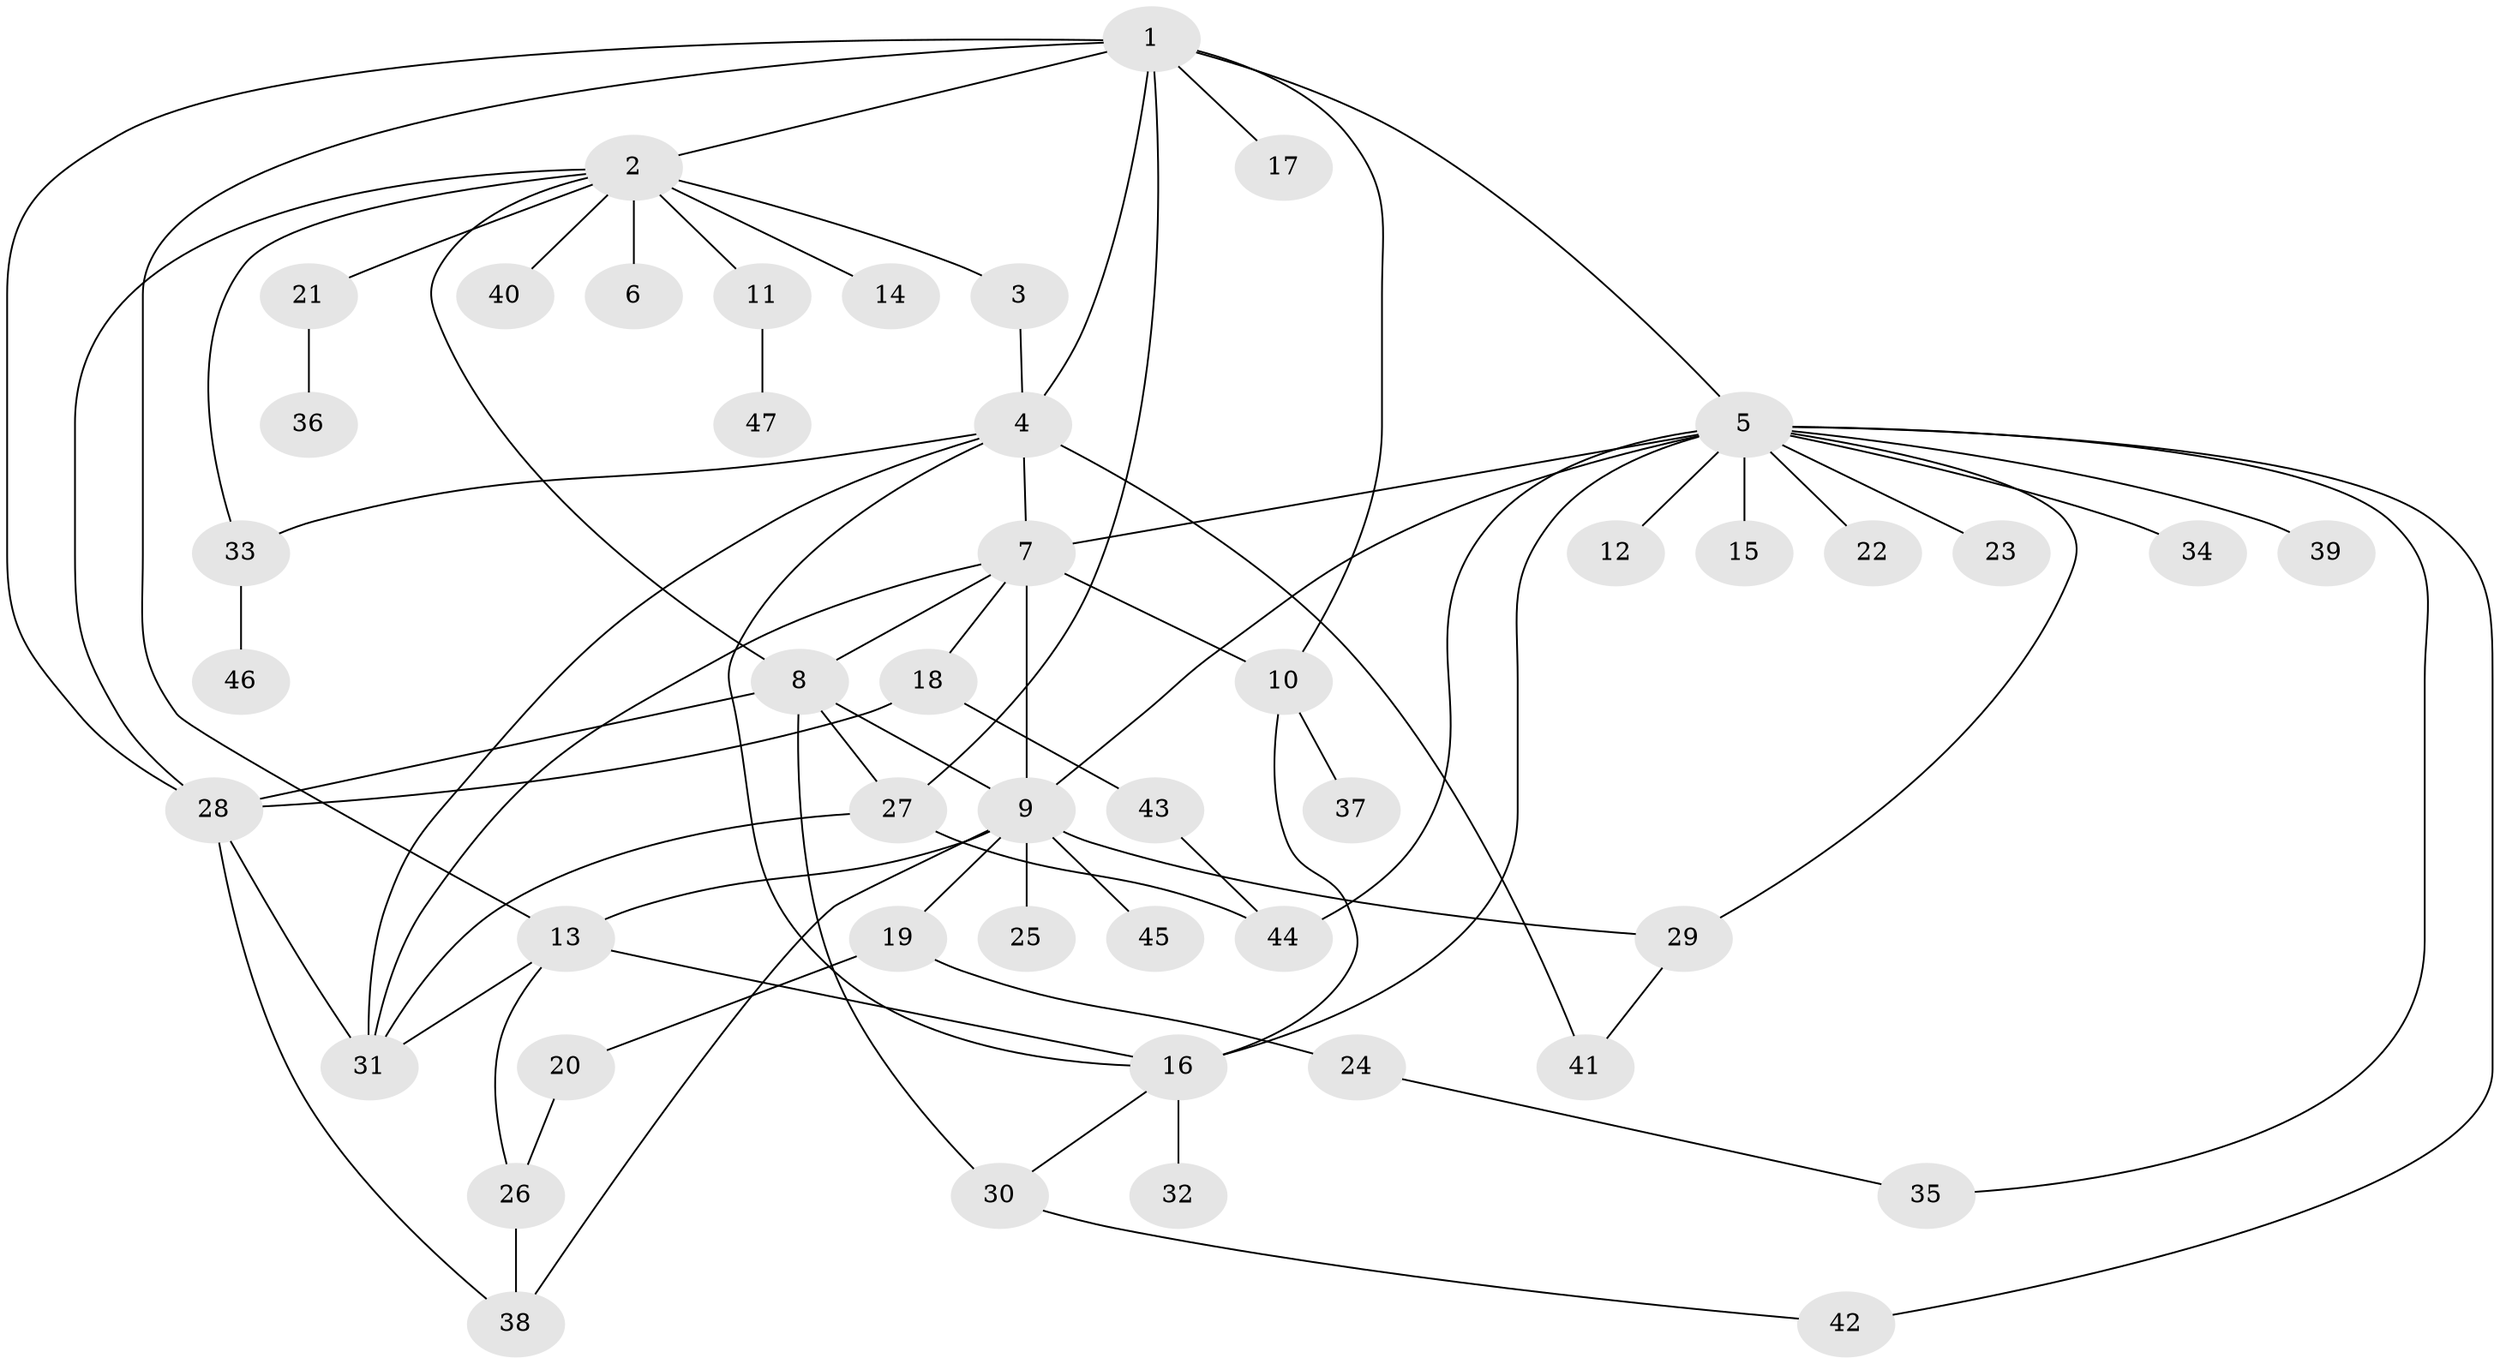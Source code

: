 // original degree distribution, {9: 0.021505376344086023, 13: 0.010752688172043012, 3: 0.12903225806451613, 10: 0.010752688172043012, 16: 0.010752688172043012, 1: 0.46236559139784944, 23: 0.010752688172043012, 5: 0.03225806451612903, 4: 0.06451612903225806, 2: 0.21505376344086022, 7: 0.021505376344086023, 6: 0.010752688172043012}
// Generated by graph-tools (version 1.1) at 2025/35/03/09/25 02:35:24]
// undirected, 47 vertices, 75 edges
graph export_dot {
graph [start="1"]
  node [color=gray90,style=filled];
  1;
  2;
  3;
  4;
  5;
  6;
  7;
  8;
  9;
  10;
  11;
  12;
  13;
  14;
  15;
  16;
  17;
  18;
  19;
  20;
  21;
  22;
  23;
  24;
  25;
  26;
  27;
  28;
  29;
  30;
  31;
  32;
  33;
  34;
  35;
  36;
  37;
  38;
  39;
  40;
  41;
  42;
  43;
  44;
  45;
  46;
  47;
  1 -- 2 [weight=1.0];
  1 -- 4 [weight=1.0];
  1 -- 5 [weight=1.0];
  1 -- 10 [weight=1.0];
  1 -- 13 [weight=1.0];
  1 -- 17 [weight=1.0];
  1 -- 27 [weight=1.0];
  1 -- 28 [weight=1.0];
  2 -- 3 [weight=1.0];
  2 -- 6 [weight=1.0];
  2 -- 8 [weight=1.0];
  2 -- 11 [weight=2.0];
  2 -- 14 [weight=1.0];
  2 -- 21 [weight=1.0];
  2 -- 28 [weight=1.0];
  2 -- 33 [weight=1.0];
  2 -- 40 [weight=1.0];
  3 -- 4 [weight=1.0];
  4 -- 7 [weight=1.0];
  4 -- 16 [weight=1.0];
  4 -- 31 [weight=1.0];
  4 -- 33 [weight=1.0];
  4 -- 41 [weight=2.0];
  5 -- 7 [weight=1.0];
  5 -- 9 [weight=1.0];
  5 -- 12 [weight=1.0];
  5 -- 15 [weight=1.0];
  5 -- 16 [weight=2.0];
  5 -- 22 [weight=1.0];
  5 -- 23 [weight=1.0];
  5 -- 29 [weight=1.0];
  5 -- 34 [weight=1.0];
  5 -- 35 [weight=1.0];
  5 -- 39 [weight=1.0];
  5 -- 42 [weight=1.0];
  5 -- 44 [weight=1.0];
  7 -- 8 [weight=1.0];
  7 -- 9 [weight=14.0];
  7 -- 10 [weight=1.0];
  7 -- 18 [weight=1.0];
  7 -- 31 [weight=1.0];
  8 -- 9 [weight=1.0];
  8 -- 27 [weight=2.0];
  8 -- 28 [weight=1.0];
  8 -- 30 [weight=2.0];
  9 -- 13 [weight=1.0];
  9 -- 19 [weight=1.0];
  9 -- 25 [weight=1.0];
  9 -- 29 [weight=1.0];
  9 -- 38 [weight=1.0];
  9 -- 45 [weight=1.0];
  10 -- 16 [weight=1.0];
  10 -- 37 [weight=1.0];
  11 -- 47 [weight=1.0];
  13 -- 16 [weight=1.0];
  13 -- 26 [weight=1.0];
  13 -- 31 [weight=2.0];
  16 -- 30 [weight=1.0];
  16 -- 32 [weight=3.0];
  18 -- 28 [weight=1.0];
  18 -- 43 [weight=1.0];
  19 -- 20 [weight=1.0];
  19 -- 24 [weight=1.0];
  20 -- 26 [weight=1.0];
  21 -- 36 [weight=1.0];
  24 -- 35 [weight=1.0];
  26 -- 38 [weight=1.0];
  27 -- 31 [weight=1.0];
  27 -- 44 [weight=1.0];
  28 -- 31 [weight=1.0];
  28 -- 38 [weight=1.0];
  29 -- 41 [weight=1.0];
  30 -- 42 [weight=1.0];
  33 -- 46 [weight=1.0];
  43 -- 44 [weight=1.0];
}
